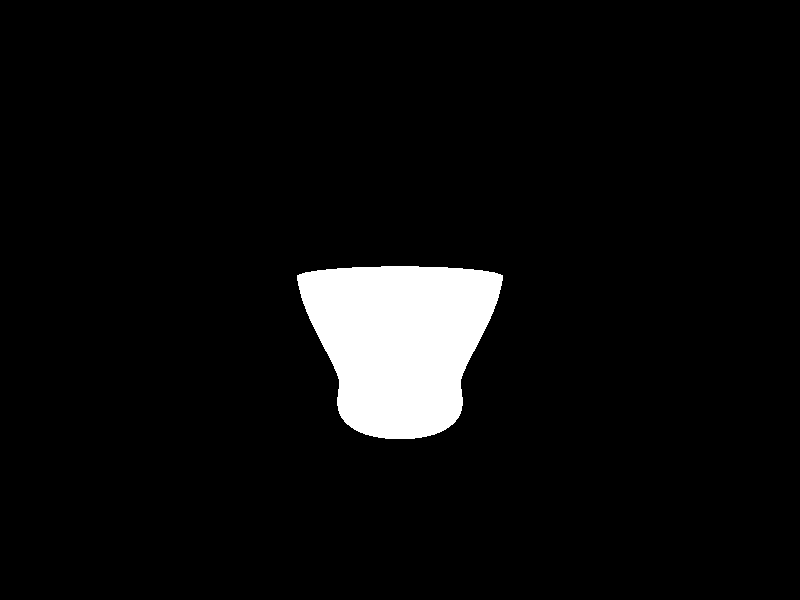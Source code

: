 #include "colors.inc"
#declare bol = sor {5,
	<0,.5>, <2,0>, <2.5,2>, <4,6>, <3,7>
	open
	pigment { color White }
}

camera {
    location <10,5,10>
    look_at <0,3,0>
}

light_source {
    <10,10,10>
    color White
}

object {
    bol
    scale .6
}

// Bol por roc
// Cosa cristal por estrision
// Perfume por difference
// Esfera es sphere con diff de esferas mas pequeñas, burbujas, usar bucle y numeros aleatorios